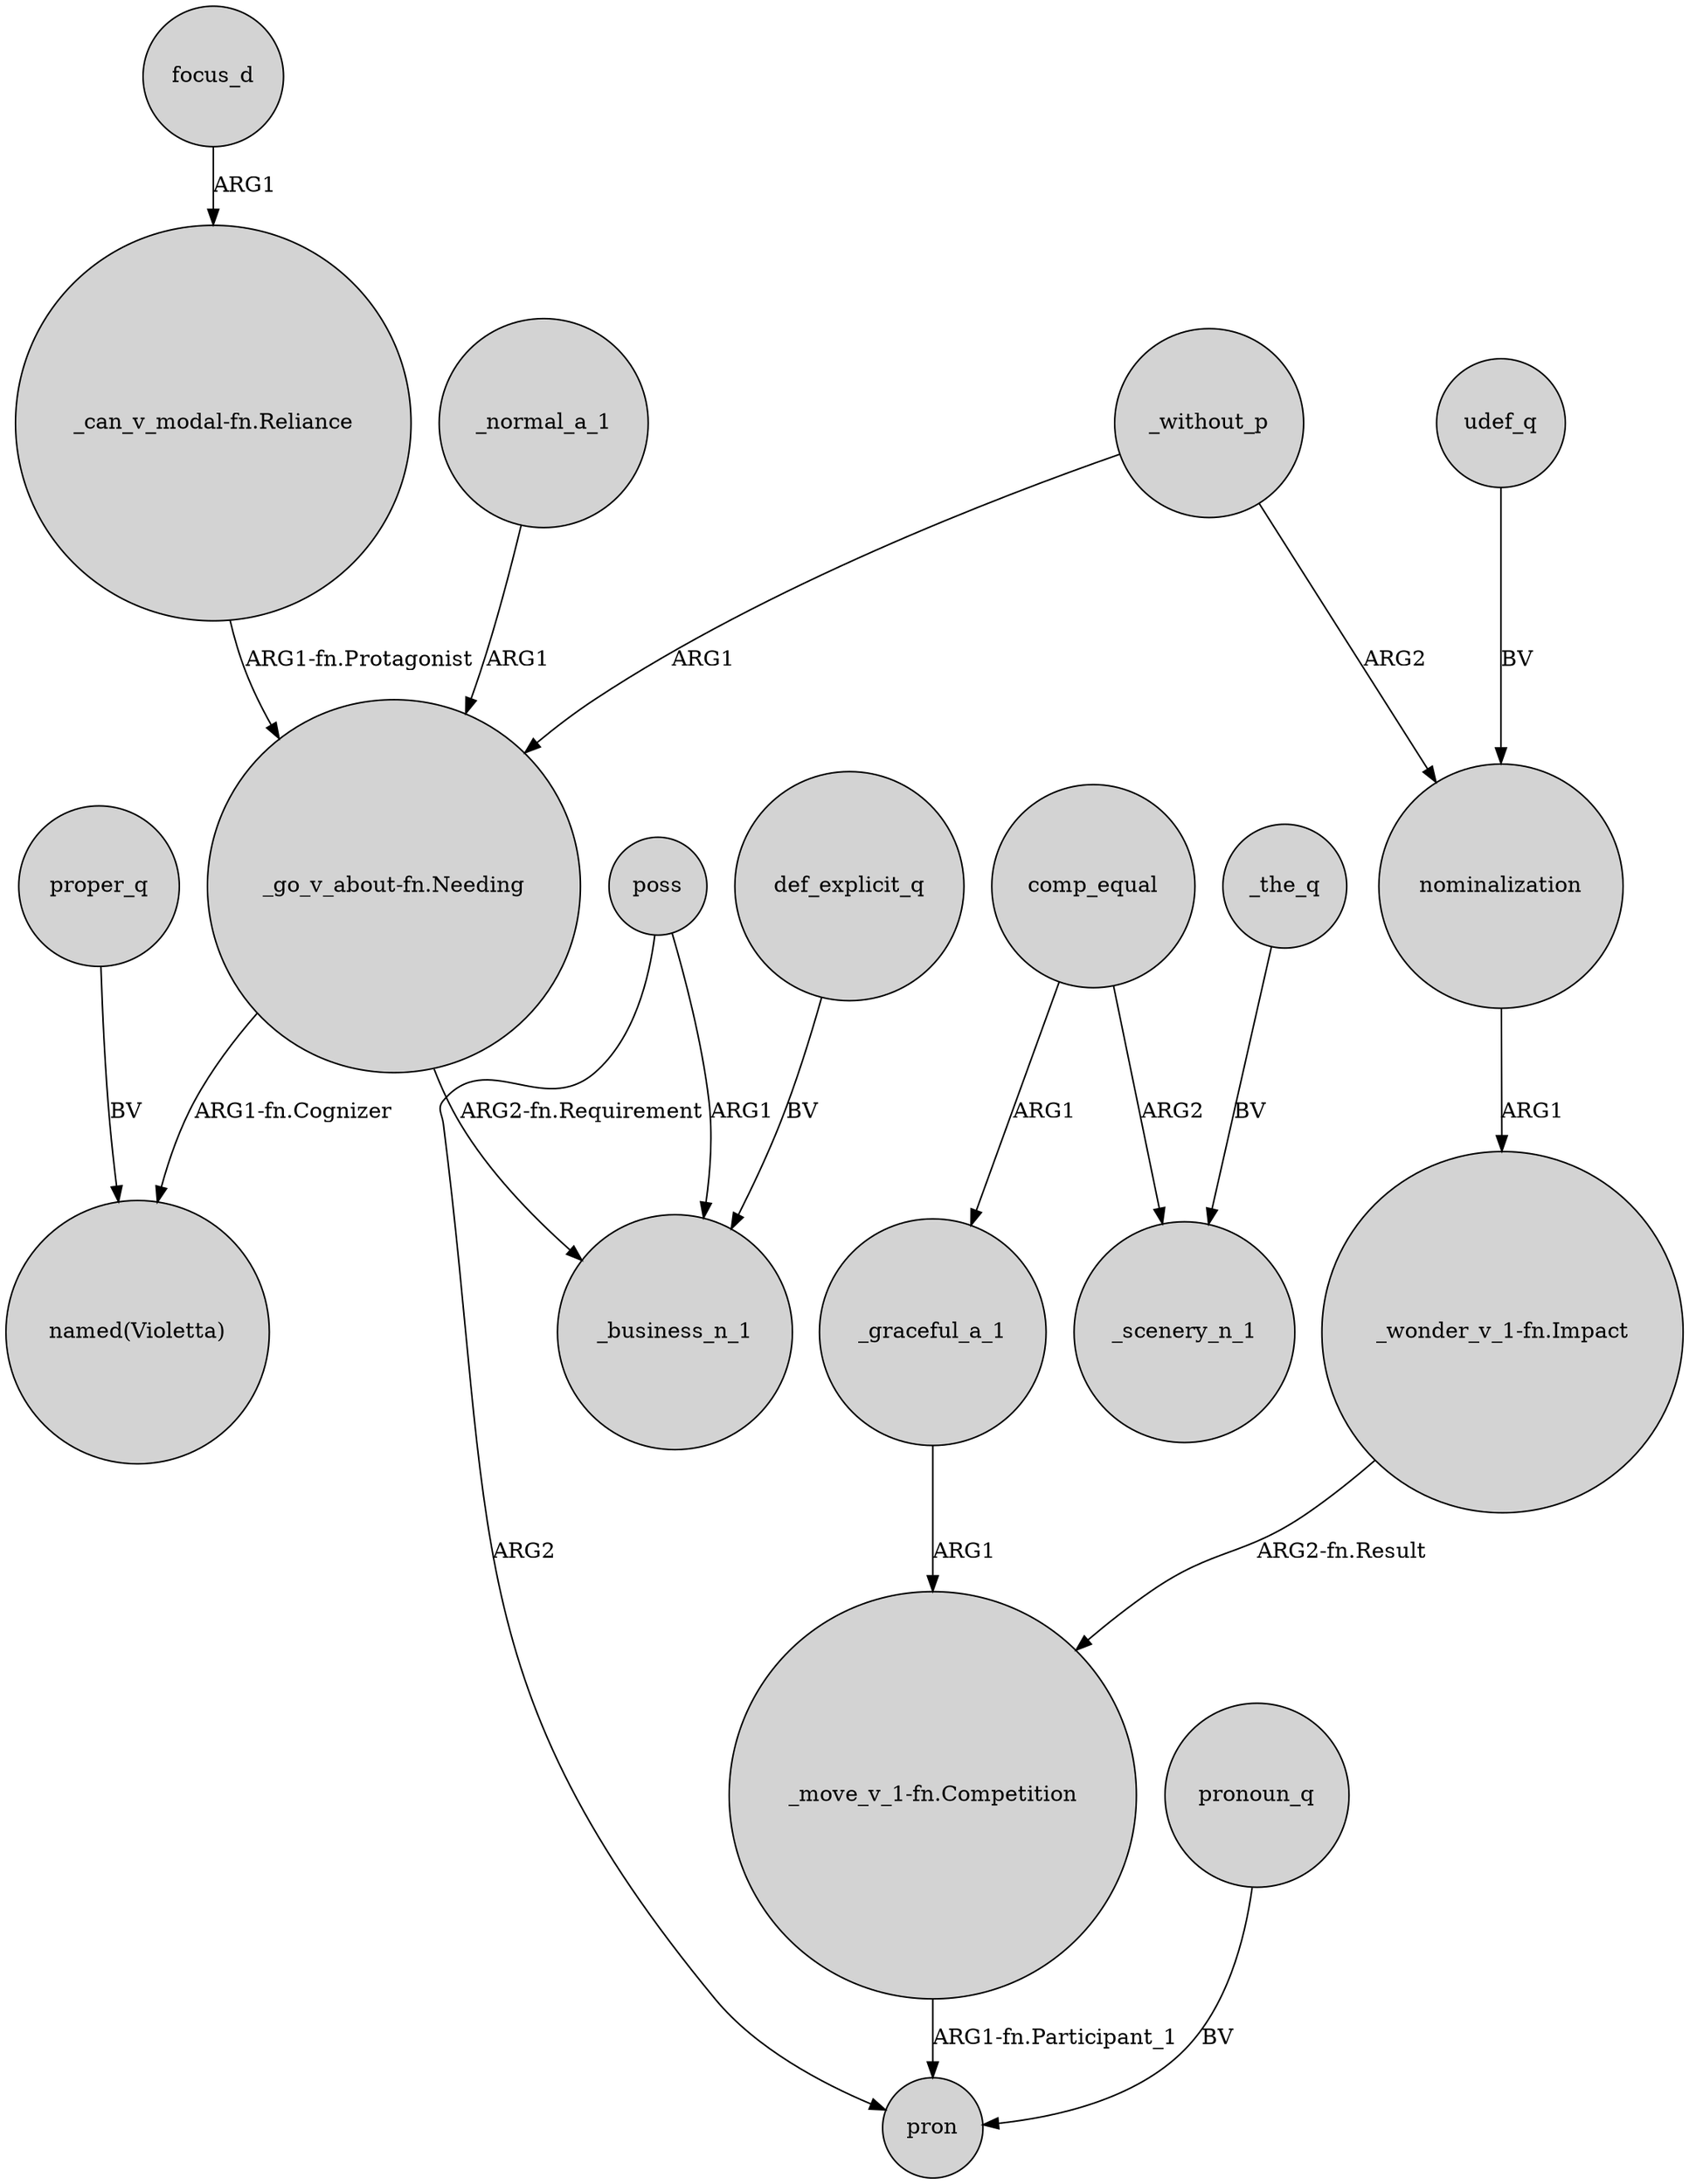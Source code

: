 digraph {
	node [shape=circle style=filled]
	def_explicit_q -> _business_n_1 [label=BV]
	_without_p -> "_go_v_about-fn.Needing" [label=ARG1]
	focus_d -> "_can_v_modal-fn.Reliance" [label=ARG1]
	poss -> _business_n_1 [label=ARG1]
	_the_q -> _scenery_n_1 [label=BV]
	udef_q -> nominalization [label=BV]
	pronoun_q -> pron [label=BV]
	poss -> pron [label=ARG2]
	_normal_a_1 -> "_go_v_about-fn.Needing" [label=ARG1]
	comp_equal -> _graceful_a_1 [label=ARG1]
	"_go_v_about-fn.Needing" -> "named(Violetta)" [label="ARG1-fn.Cognizer"]
	proper_q -> "named(Violetta)" [label=BV]
	_graceful_a_1 -> "_move_v_1-fn.Competition" [label=ARG1]
	"_wonder_v_1-fn.Impact" -> "_move_v_1-fn.Competition" [label="ARG2-fn.Result"]
	nominalization -> "_wonder_v_1-fn.Impact" [label=ARG1]
	comp_equal -> _scenery_n_1 [label=ARG2]
	"_go_v_about-fn.Needing" -> _business_n_1 [label="ARG2-fn.Requirement"]
	"_can_v_modal-fn.Reliance" -> "_go_v_about-fn.Needing" [label="ARG1-fn.Protagonist"]
	_without_p -> nominalization [label=ARG2]
	"_move_v_1-fn.Competition" -> pron [label="ARG1-fn.Participant_1"]
}
